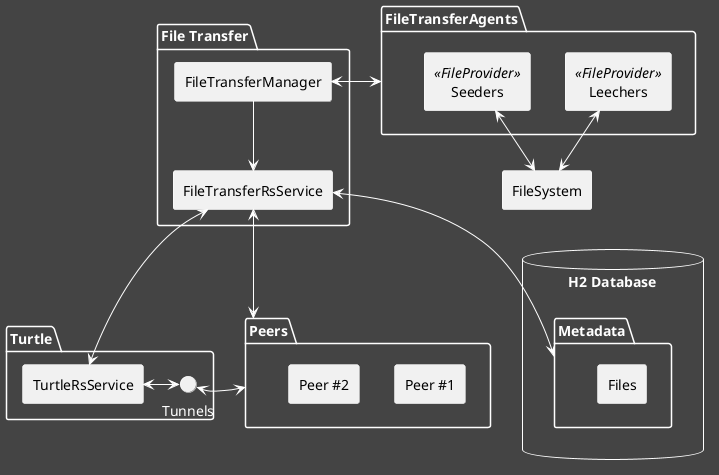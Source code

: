 @startuml
'https://plantuml.com/component-diagram
<style>
document {
  BackGroundColor #444444
}
root {
  FontColor #?black:white
  LineColor white
}
</style>
skinparam componentStyle rectangle

package "File Transfer" {
  [FileTransferManager] --> [FileTransferRsService]
}

[FileTransferManager] <-> FileTransferAgents

package "FileTransferAgents" {
	[Leechers] <<FileProvider>>
	[Seeders] <<FileProvider>>
}

[Leechers] <--> [FileSystem]
[Seeders] <--> [FileSystem]

[FileSystem]

package "Turtle" {
  [TurtleRsService] <-> Tunnels
}

package "Peers" {
  [Peer #1]
  [Peer #2]
}

database "H2 Database" {
  folder "Metadata" {
    [Files]
  }
}

[FileTransferRsService] <--> [TurtleRsService]
[FileTransferRsService] <--> [Metadata]
[FileTransferRsService] <--> [Peers]
[Tunnels] <-> [Peers]

@enduml